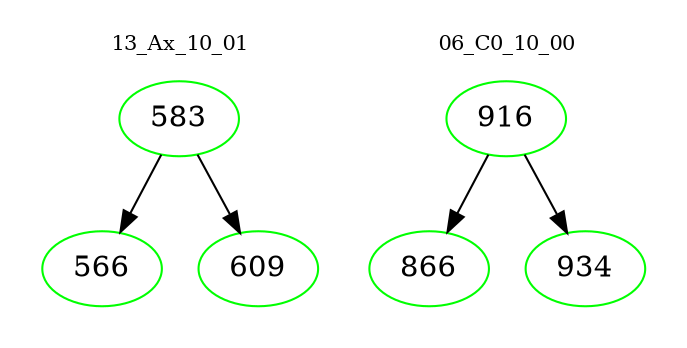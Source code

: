 digraph{
subgraph cluster_0 {
color = white
label = "13_Ax_10_01";
fontsize=10;
T0_583 [label="583", color="green"]
T0_583 -> T0_566 [color="black"]
T0_566 [label="566", color="green"]
T0_583 -> T0_609 [color="black"]
T0_609 [label="609", color="green"]
}
subgraph cluster_1 {
color = white
label = "06_C0_10_00";
fontsize=10;
T1_916 [label="916", color="green"]
T1_916 -> T1_866 [color="black"]
T1_866 [label="866", color="green"]
T1_916 -> T1_934 [color="black"]
T1_934 [label="934", color="green"]
}
}
